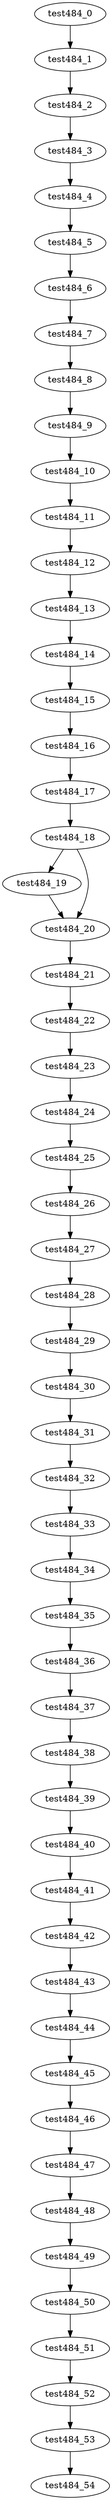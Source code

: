 digraph G {
test484_0->test484_1;
test484_1->test484_2;
test484_2->test484_3;
test484_3->test484_4;
test484_4->test484_5;
test484_5->test484_6;
test484_6->test484_7;
test484_7->test484_8;
test484_8->test484_9;
test484_9->test484_10;
test484_10->test484_11;
test484_11->test484_12;
test484_12->test484_13;
test484_13->test484_14;
test484_14->test484_15;
test484_15->test484_16;
test484_16->test484_17;
test484_17->test484_18;
test484_18->test484_19;
test484_18->test484_20;
test484_19->test484_20;
test484_20->test484_21;
test484_21->test484_22;
test484_22->test484_23;
test484_23->test484_24;
test484_24->test484_25;
test484_25->test484_26;
test484_26->test484_27;
test484_27->test484_28;
test484_28->test484_29;
test484_29->test484_30;
test484_30->test484_31;
test484_31->test484_32;
test484_32->test484_33;
test484_33->test484_34;
test484_34->test484_35;
test484_35->test484_36;
test484_36->test484_37;
test484_37->test484_38;
test484_38->test484_39;
test484_39->test484_40;
test484_40->test484_41;
test484_41->test484_42;
test484_42->test484_43;
test484_43->test484_44;
test484_44->test484_45;
test484_45->test484_46;
test484_46->test484_47;
test484_47->test484_48;
test484_48->test484_49;
test484_49->test484_50;
test484_50->test484_51;
test484_51->test484_52;
test484_52->test484_53;
test484_53->test484_54;

}
